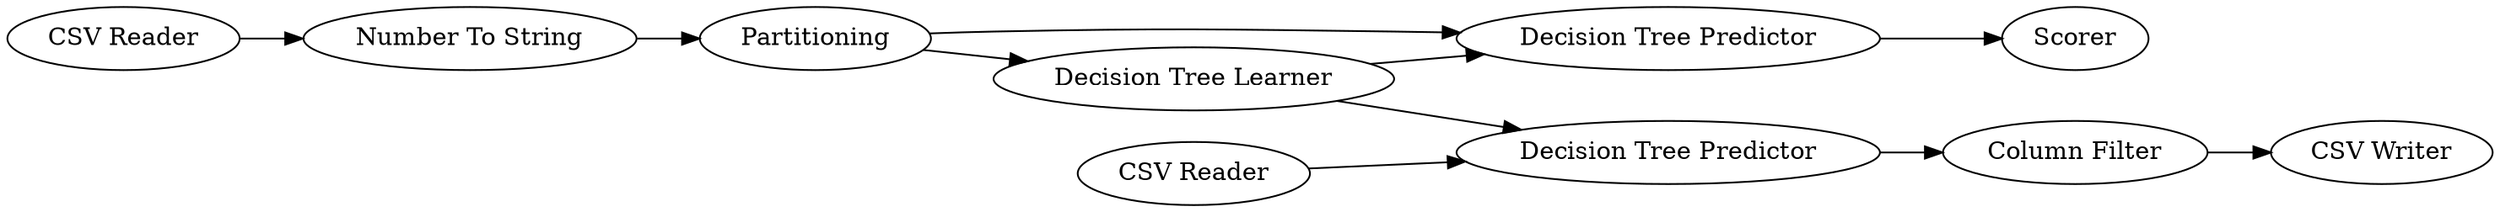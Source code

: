 digraph {
	3 [label="Decision Tree Learner"]
	5 [label="Decision Tree Predictor"]
	8 [label="Number To String"]
	11 [label=Scorer]
	18 [label="Column Filter"]
	19 [label="CSV Writer"]
	22 [label=Partitioning]
	23 [label="CSV Reader"]
	24 [label="CSV Reader"]
	28 [label="Decision Tree Predictor"]
	3 -> 5
	3 -> 28
	5 -> 11
	8 -> 22
	18 -> 19
	22 -> 5
	22 -> 3
	23 -> 8
	24 -> 28
	28 -> 18
	rankdir=LR
}
